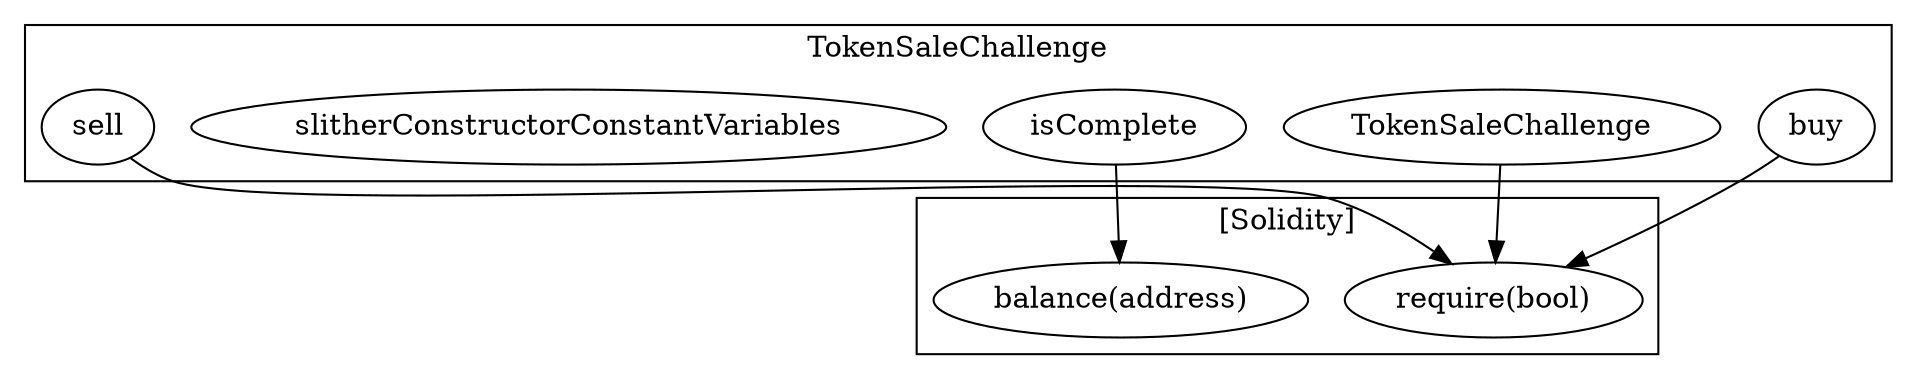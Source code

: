 strict digraph {
subgraph cluster_89_TokenSaleChallenge {
label = "TokenSaleChallenge"
"89_buy" [label="buy"]
"89_TokenSaleChallenge" [label="TokenSaleChallenge"]
"89_isComplete" [label="isComplete"]
"89_slitherConstructorConstantVariables" [label="slitherConstructorConstantVariables"]
"89_sell" [label="sell"]
}subgraph cluster_solidity {
label = "[Solidity]"
"require(bool)" 
"balance(address)" 
"89_TokenSaleChallenge" -> "require(bool)"
"89_sell" -> "require(bool)"
"89_isComplete" -> "balance(address)"
"89_buy" -> "require(bool)"
}
}
